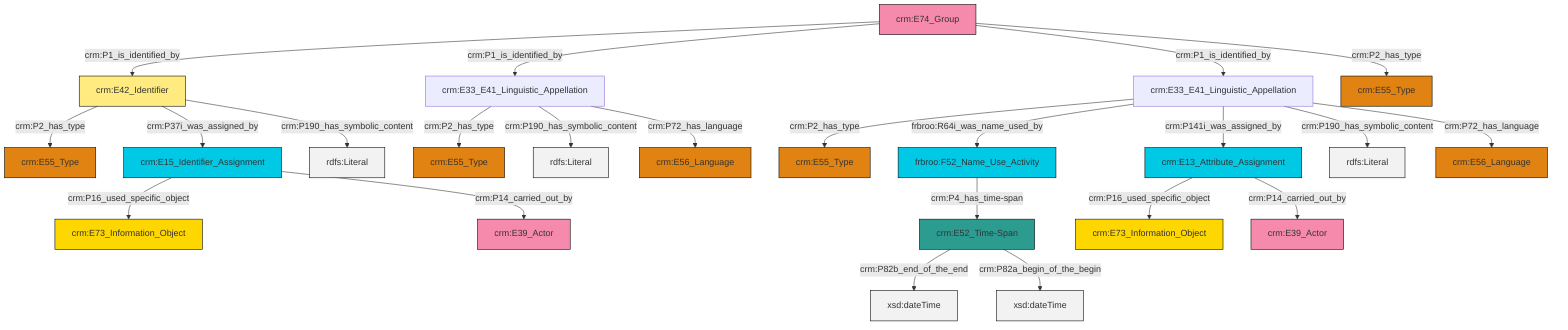 graph TD
classDef Literal fill:#f2f2f2,stroke:#000000;
classDef CRM_Entity fill:#FFFFFF,stroke:#000000;
classDef Temporal_Entity fill:#00C9E6, stroke:#000000;
classDef Type fill:#E18312, stroke:#000000;
classDef Time-Span fill:#2C9C91, stroke:#000000;
classDef Appellation fill:#FFEB7F, stroke:#000000;
classDef Place fill:#008836, stroke:#000000;
classDef Persistent_Item fill:#B266B2, stroke:#000000;
classDef Conceptual_Object fill:#FFD700, stroke:#000000;
classDef Physical_Thing fill:#D2B48C, stroke:#000000;
classDef Actor fill:#f58aad, stroke:#000000;
classDef PC_Classes fill:#4ce600, stroke:#000000;
classDef Multi fill:#cccccc,stroke:#000000;

0["crm:E13_Attribute_Assignment"]:::Temporal_Entity -->|crm:P16_used_specific_object| 1["crm:E73_Information_Object"]:::Conceptual_Object
2["crm:E33_E41_Linguistic_Appellation"]:::Default -->|crm:P2_has_type| 3["crm:E55_Type"]:::Type
6["crm:E74_Group"]:::Actor -->|crm:P1_is_identified_by| 4["crm:E42_Identifier"]:::Appellation
6["crm:E74_Group"]:::Actor -->|crm:P1_is_identified_by| 7["crm:E33_E41_Linguistic_Appellation"]:::Default
4["crm:E42_Identifier"]:::Appellation -->|crm:P2_has_type| 17["crm:E55_Type"]:::Type
2["crm:E33_E41_Linguistic_Appellation"]:::Default -->|frbroo:R64i_was_name_used_by| 18["frbroo:F52_Name_Use_Activity"]:::Temporal_Entity
7["crm:E33_E41_Linguistic_Appellation"]:::Default -->|crm:P2_has_type| 19["crm:E55_Type"]:::Type
22["crm:E52_Time-Span"]:::Time-Span -->|crm:P82b_end_of_the_end| 23[xsd:dateTime]:::Literal
12["crm:E15_Identifier_Assignment"]:::Temporal_Entity -->|crm:P16_used_specific_object| 10["crm:E73_Information_Object"]:::Conceptual_Object
2["crm:E33_E41_Linguistic_Appellation"]:::Default -->|crm:P141i_was_assigned_by| 0["crm:E13_Attribute_Assignment"]:::Temporal_Entity
6["crm:E74_Group"]:::Actor -->|crm:P1_is_identified_by| 2["crm:E33_E41_Linguistic_Appellation"]:::Default
0["crm:E13_Attribute_Assignment"]:::Temporal_Entity -->|crm:P14_carried_out_by| 8["crm:E39_Actor"]:::Actor
18["frbroo:F52_Name_Use_Activity"]:::Temporal_Entity -->|crm:P4_has_time-span| 22["crm:E52_Time-Span"]:::Time-Span
4["crm:E42_Identifier"]:::Appellation -->|crm:P37i_was_assigned_by| 12["crm:E15_Identifier_Assignment"]:::Temporal_Entity
6["crm:E74_Group"]:::Actor -->|crm:P2_has_type| 24["crm:E55_Type"]:::Type
7["crm:E33_E41_Linguistic_Appellation"]:::Default -->|crm:P190_has_symbolic_content| 29[rdfs:Literal]:::Literal
7["crm:E33_E41_Linguistic_Appellation"]:::Default -->|crm:P72_has_language| 31["crm:E56_Language"]:::Type
2["crm:E33_E41_Linguistic_Appellation"]:::Default -->|crm:P190_has_symbolic_content| 32[rdfs:Literal]:::Literal
4["crm:E42_Identifier"]:::Appellation -->|crm:P190_has_symbolic_content| 34[rdfs:Literal]:::Literal
2["crm:E33_E41_Linguistic_Appellation"]:::Default -->|crm:P72_has_language| 15["crm:E56_Language"]:::Type
22["crm:E52_Time-Span"]:::Time-Span -->|crm:P82a_begin_of_the_begin| 36[xsd:dateTime]:::Literal
12["crm:E15_Identifier_Assignment"]:::Temporal_Entity -->|crm:P14_carried_out_by| 20["crm:E39_Actor"]:::Actor